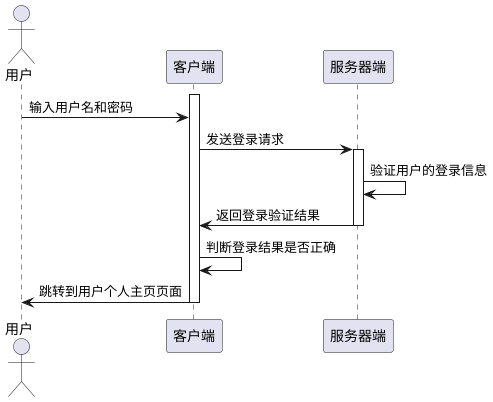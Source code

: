 @startuml
'https://plantuml.com/sequence-diagram
/'用户在客户端上输入用户名和密码并点击登录按钮。客户端发送登录请求到服务器端。服务器端接收并验证用户的登录信息。服务器端返回登录验证结果给客户端。客户端接收并判断登录结果是否正确。如果登录成功，则客户端跳转到用户个人主页页面；如果登录失败，则客户端弹出相应的提示信息。'/
actor 用户
participant 客户端
participant 服务器端
activate 客户端
用户 -> 客户端: 输入用户名和密码
客户端 -> 服务器端: 发送登录请求
activate 服务器端
服务器端 -> 服务器端: 验证用户的登录信息
服务器端 -> 客户端: 返回登录验证结果
deactivate 服务器端
客户端 -> 客户端: 判断登录结果是否正确
客户端 -> 用户: 跳转到用户个人主页页面
deactivate 客户端

@enduml